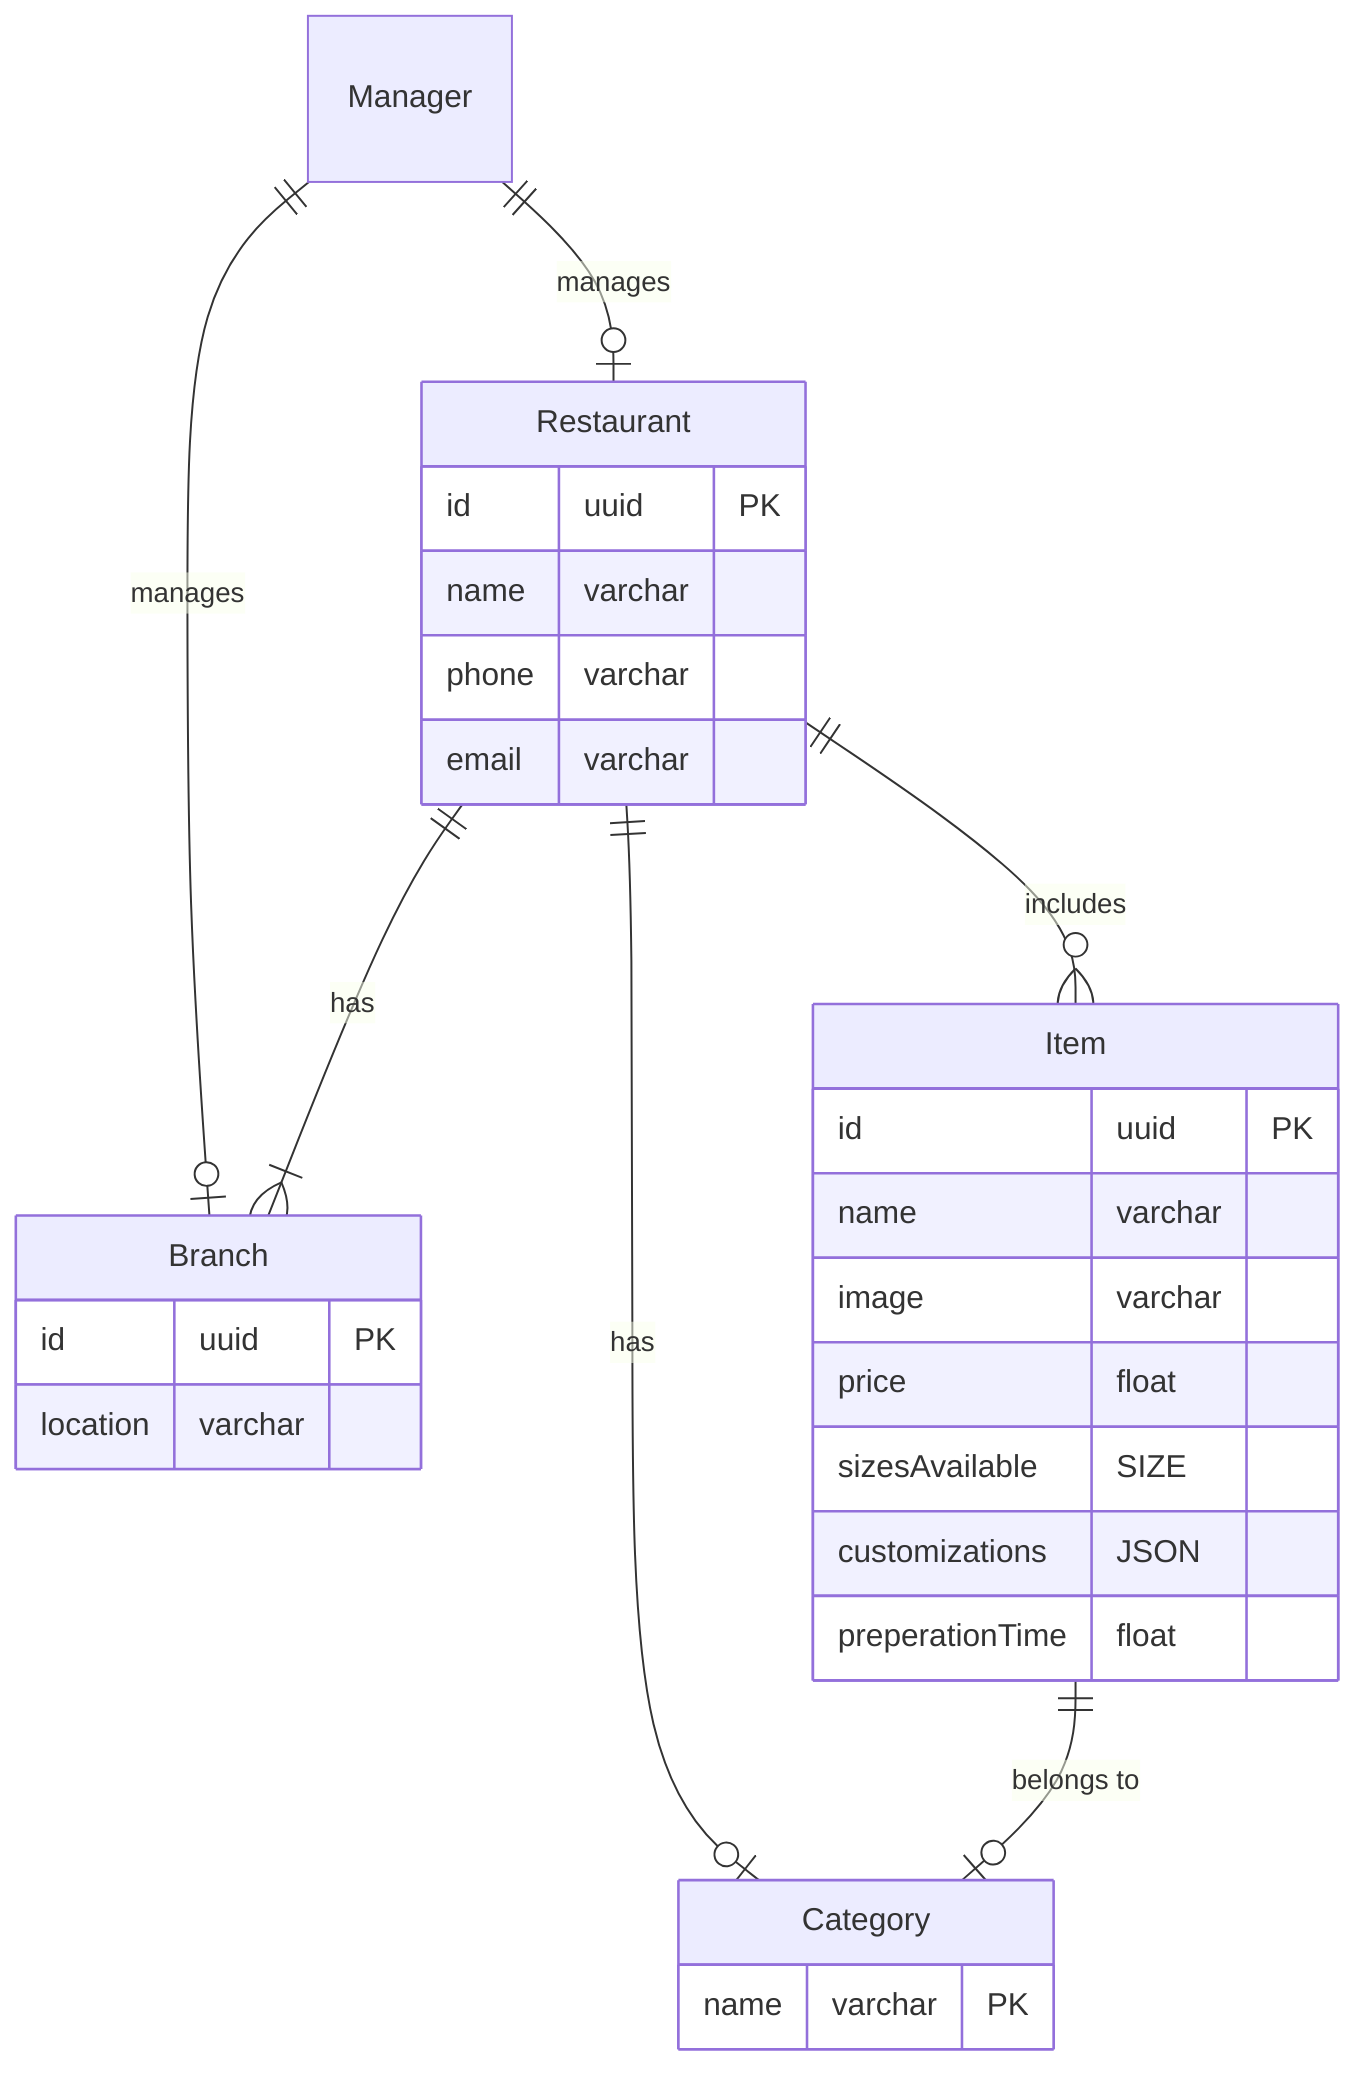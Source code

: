 erDiagram
    
    Manager

    Restaurant {
        id uuid PK
        name varchar 
        phone varchar
        email varchar
    }

    Branch {
        id uuid PK
        location varchar
    }

    Item {
        id uuid PK
        name varchar
        image varchar
        price float
        sizesAvailable SIZE
        customizations JSON
        preperationTime float
    }
    
    Category {
        name varchar PK
    }

    Restaurant ||--|{ Branch : has
    Restaurant ||--o{ Item : includes
    Manager ||--o| Restaurant : manages
    Manager ||--o| Branch : manages
    Item ||--o| Category : "belongs to"
    Restaurant ||--o| Category : "has"